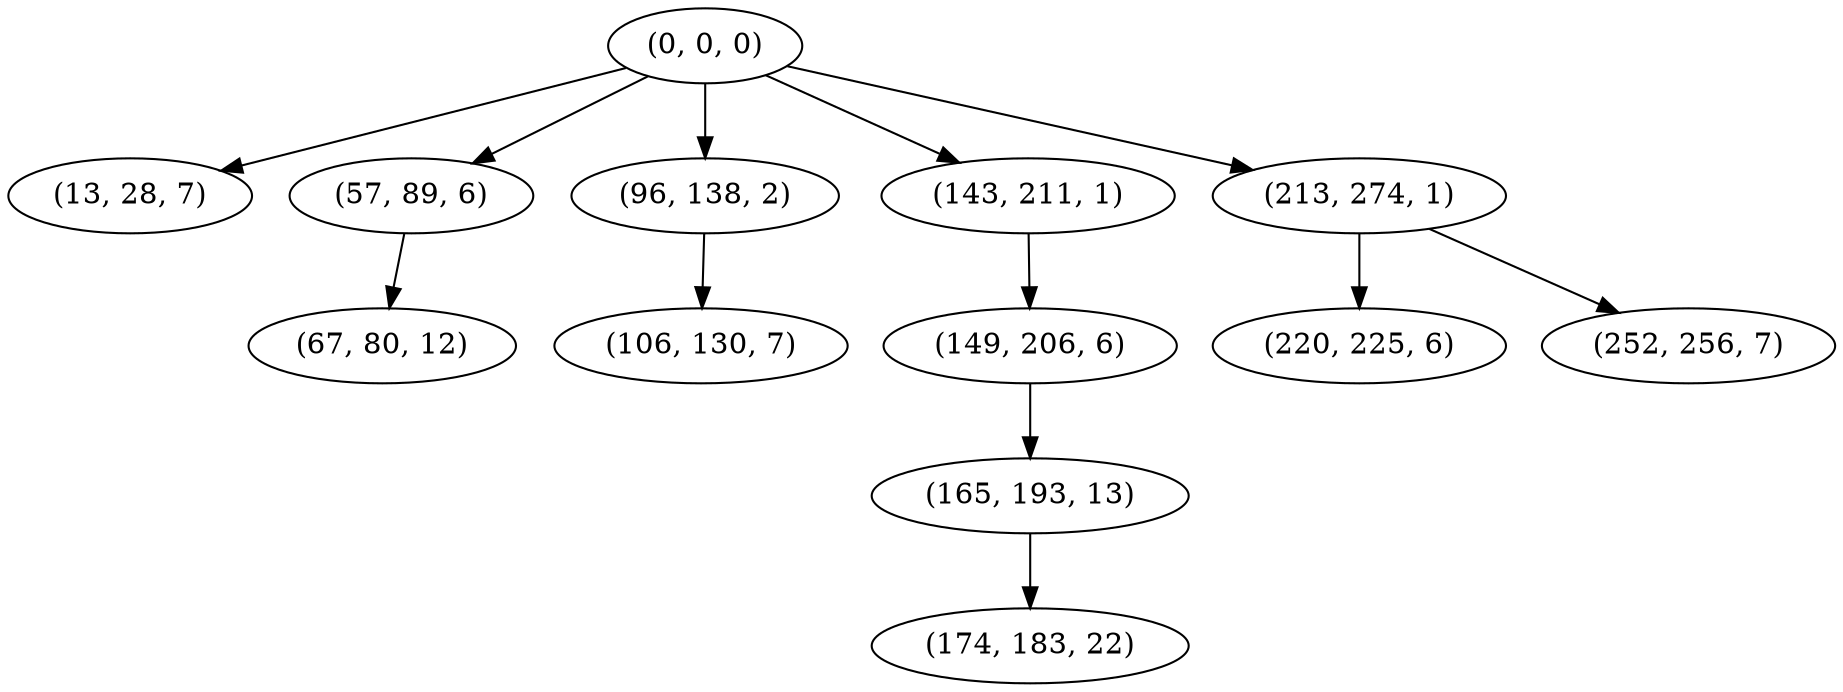 digraph tree {
    "(0, 0, 0)";
    "(13, 28, 7)";
    "(57, 89, 6)";
    "(67, 80, 12)";
    "(96, 138, 2)";
    "(106, 130, 7)";
    "(143, 211, 1)";
    "(149, 206, 6)";
    "(165, 193, 13)";
    "(174, 183, 22)";
    "(213, 274, 1)";
    "(220, 225, 6)";
    "(252, 256, 7)";
    "(0, 0, 0)" -> "(13, 28, 7)";
    "(0, 0, 0)" -> "(57, 89, 6)";
    "(0, 0, 0)" -> "(96, 138, 2)";
    "(0, 0, 0)" -> "(143, 211, 1)";
    "(0, 0, 0)" -> "(213, 274, 1)";
    "(57, 89, 6)" -> "(67, 80, 12)";
    "(96, 138, 2)" -> "(106, 130, 7)";
    "(143, 211, 1)" -> "(149, 206, 6)";
    "(149, 206, 6)" -> "(165, 193, 13)";
    "(165, 193, 13)" -> "(174, 183, 22)";
    "(213, 274, 1)" -> "(220, 225, 6)";
    "(213, 274, 1)" -> "(252, 256, 7)";
}
